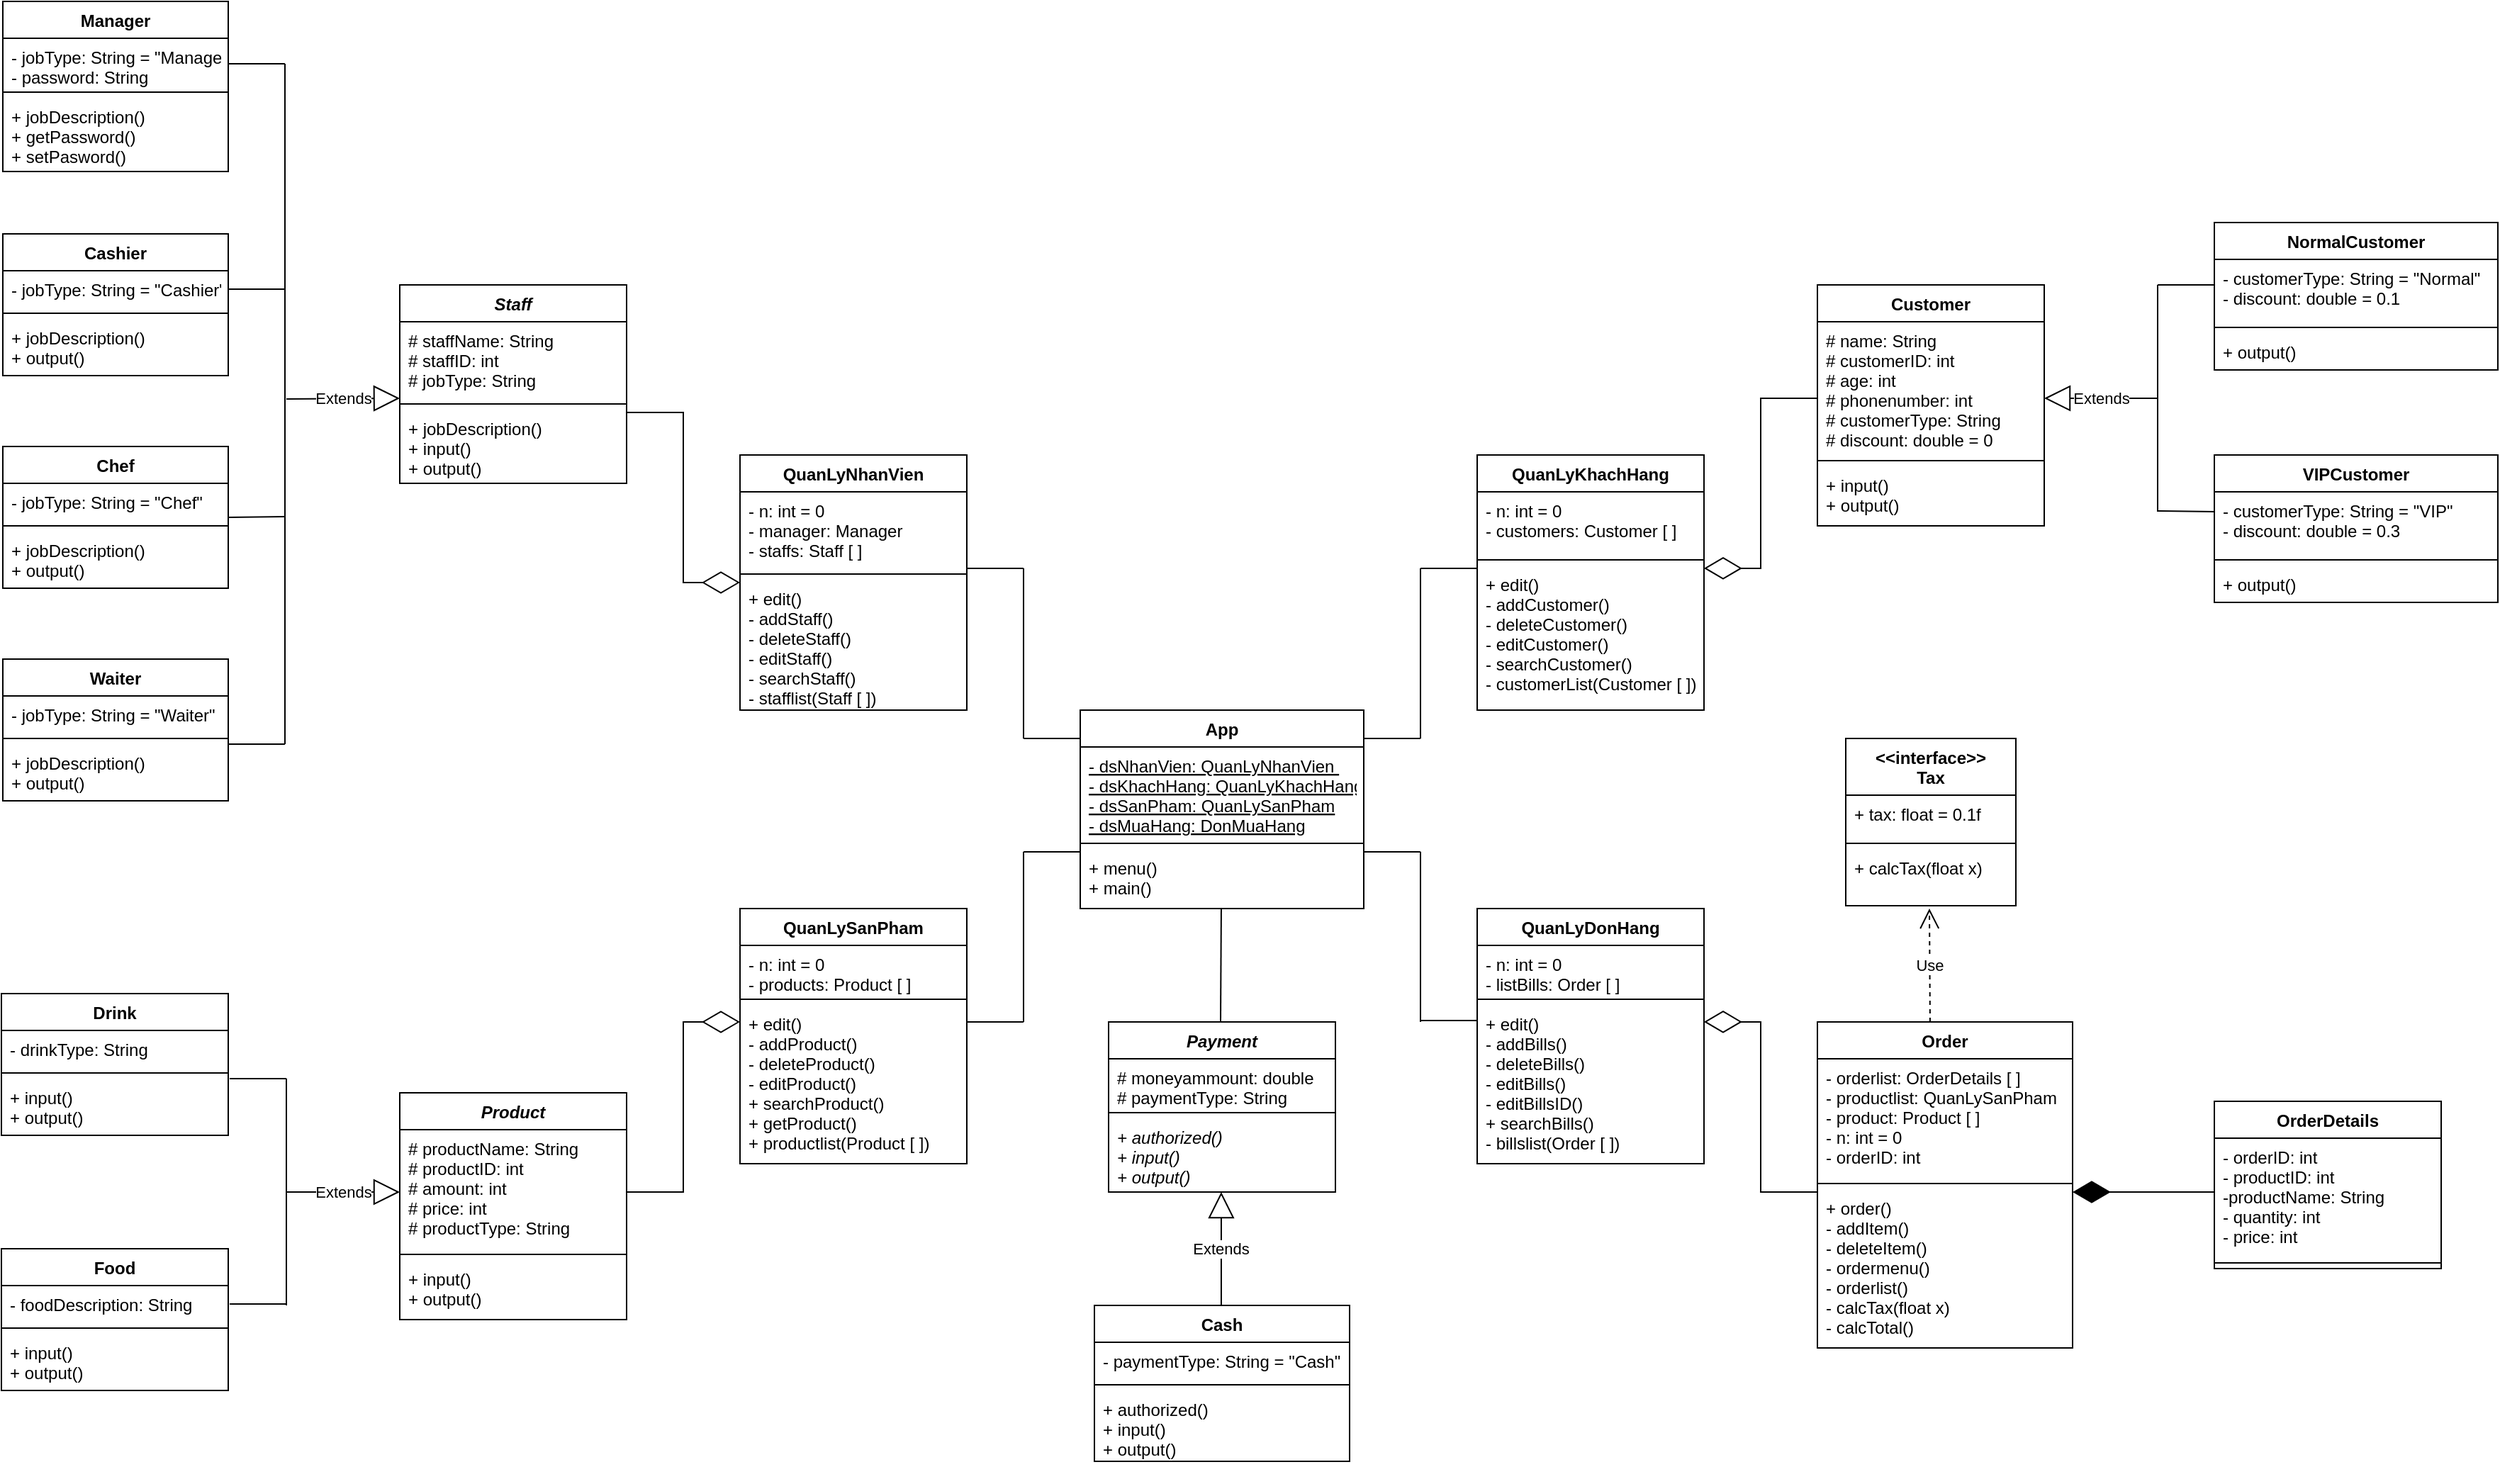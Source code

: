 <mxfile version="16.1.0" type="github"><diagram id="1jXYvBa4MrlIH3mNS2oS" name="Page-1"><mxGraphModel dx="2231" dy="774" grid="1" gridSize="10" guides="1" tooltips="1" connect="1" arrows="1" fold="1" page="1" pageScale="1" pageWidth="850" pageHeight="1100" math="0" shadow="0"><root><mxCell id="0"/><mxCell id="1" parent="0"/><mxCell id="_j1NS-PLfnz_0JDRQRNg-5" value="App" style="swimlane;fontStyle=1;align=center;verticalAlign=top;childLayout=stackLayout;horizontal=1;startSize=26;horizontalStack=0;resizeParent=1;resizeParentMax=0;resizeLast=0;collapsible=1;marginBottom=0;" parent="1" vertex="1"><mxGeometry x="320" y="500" width="200" height="140" as="geometry"/></mxCell><mxCell id="_j1NS-PLfnz_0JDRQRNg-6" value="- dsNhanVien: QuanLyNhanVien &#10;- dsKhachHang: QuanLyKhachHang&#10;- dsSanPham: QuanLySanPham&#10;- dsMuaHang: DonMuaHang" style="text;strokeColor=none;fillColor=none;align=left;verticalAlign=top;spacingLeft=4;spacingRight=4;overflow=hidden;rotatable=0;points=[[0,0.5],[1,0.5]];portConstraint=eastwest;fontStyle=4" parent="_j1NS-PLfnz_0JDRQRNg-5" vertex="1"><mxGeometry y="26" width="200" height="64" as="geometry"/></mxCell><mxCell id="_j1NS-PLfnz_0JDRQRNg-7" value="" style="line;strokeWidth=1;fillColor=none;align=left;verticalAlign=middle;spacingTop=-1;spacingLeft=3;spacingRight=3;rotatable=0;labelPosition=right;points=[];portConstraint=eastwest;" parent="_j1NS-PLfnz_0JDRQRNg-5" vertex="1"><mxGeometry y="90" width="200" height="8" as="geometry"/></mxCell><mxCell id="_j1NS-PLfnz_0JDRQRNg-8" value="+ menu()&#10;+ main()" style="text;strokeColor=none;fillColor=none;align=left;verticalAlign=top;spacingLeft=4;spacingRight=4;overflow=hidden;rotatable=0;points=[[0,0.5],[1,0.5]];portConstraint=eastwest;" parent="_j1NS-PLfnz_0JDRQRNg-5" vertex="1"><mxGeometry y="98" width="200" height="42" as="geometry"/></mxCell><mxCell id="_j1NS-PLfnz_0JDRQRNg-10" value="QuanLyNhanVien" style="swimlane;fontStyle=1;align=center;verticalAlign=top;childLayout=stackLayout;horizontal=1;startSize=26;horizontalStack=0;resizeParent=1;resizeParentMax=0;resizeLast=0;collapsible=1;marginBottom=0;" parent="1" vertex="1"><mxGeometry x="80" y="320" width="160" height="180" as="geometry"/></mxCell><mxCell id="_j1NS-PLfnz_0JDRQRNg-11" value="- n: int = 0&#10;- manager: Manager&#10;- staffs: Staff [ ]" style="text;strokeColor=none;fillColor=none;align=left;verticalAlign=top;spacingLeft=4;spacingRight=4;overflow=hidden;rotatable=0;points=[[0,0.5],[1,0.5]];portConstraint=eastwest;fontStyle=0;" parent="_j1NS-PLfnz_0JDRQRNg-10" vertex="1"><mxGeometry y="26" width="160" height="54" as="geometry"/></mxCell><mxCell id="_j1NS-PLfnz_0JDRQRNg-12" value="" style="line;strokeWidth=1;fillColor=none;align=left;verticalAlign=middle;spacingTop=-1;spacingLeft=3;spacingRight=3;rotatable=0;labelPosition=right;points=[];portConstraint=eastwest;" parent="_j1NS-PLfnz_0JDRQRNg-10" vertex="1"><mxGeometry y="80" width="160" height="8" as="geometry"/></mxCell><mxCell id="_j1NS-PLfnz_0JDRQRNg-13" value="+ edit()&#10;- addStaff()&#10;- deleteStaff()&#10;- editStaff()&#10;- searchStaff()&#10;- stafflist(Staff [ ])" style="text;strokeColor=none;fillColor=none;align=left;verticalAlign=top;spacingLeft=4;spacingRight=4;overflow=hidden;rotatable=0;points=[[0,0.5],[1,0.5]];portConstraint=eastwest;" parent="_j1NS-PLfnz_0JDRQRNg-10" vertex="1"><mxGeometry y="88" width="160" height="92" as="geometry"/></mxCell><mxCell id="vwcGcVnK6mxjuG6xDy-K-1" value="QuanLyKhachHang" style="swimlane;fontStyle=1;align=center;verticalAlign=top;childLayout=stackLayout;horizontal=1;startSize=26;horizontalStack=0;resizeParent=1;resizeParentMax=0;resizeLast=0;collapsible=1;marginBottom=0;" parent="1" vertex="1"><mxGeometry x="600" y="320" width="160" height="180" as="geometry"/></mxCell><mxCell id="vwcGcVnK6mxjuG6xDy-K-2" value="- n: int = 0&#10;- customers: Customer [ ]" style="text;strokeColor=none;fillColor=none;align=left;verticalAlign=top;spacingLeft=4;spacingRight=4;overflow=hidden;rotatable=0;points=[[0,0.5],[1,0.5]];portConstraint=eastwest;" parent="vwcGcVnK6mxjuG6xDy-K-1" vertex="1"><mxGeometry y="26" width="160" height="44" as="geometry"/></mxCell><mxCell id="vwcGcVnK6mxjuG6xDy-K-3" value="" style="line;strokeWidth=1;fillColor=none;align=left;verticalAlign=middle;spacingTop=-1;spacingLeft=3;spacingRight=3;rotatable=0;labelPosition=right;points=[];portConstraint=eastwest;" parent="vwcGcVnK6mxjuG6xDy-K-1" vertex="1"><mxGeometry y="70" width="160" height="8" as="geometry"/></mxCell><mxCell id="vwcGcVnK6mxjuG6xDy-K-4" value="+ edit()&#10;- addCustomer()&#10;- deleteCustomer()&#10;- editCustomer()&#10;- searchCustomer()&#10;- customerList(Customer [ ])" style="text;strokeColor=none;fillColor=none;align=left;verticalAlign=top;spacingLeft=4;spacingRight=4;overflow=hidden;rotatable=0;points=[[0,0.5],[1,0.5]];portConstraint=eastwest;" parent="vwcGcVnK6mxjuG6xDy-K-1" vertex="1"><mxGeometry y="78" width="160" height="102" as="geometry"/></mxCell><mxCell id="vwcGcVnK6mxjuG6xDy-K-5" value="QuanLySanPham" style="swimlane;fontStyle=1;align=center;verticalAlign=top;childLayout=stackLayout;horizontal=1;startSize=26;horizontalStack=0;resizeParent=1;resizeParentMax=0;resizeLast=0;collapsible=1;marginBottom=0;" parent="1" vertex="1"><mxGeometry x="80" y="640" width="160" height="180" as="geometry"/></mxCell><mxCell id="vwcGcVnK6mxjuG6xDy-K-6" value="- n: int = 0&#10;- products: Product [ ]" style="text;strokeColor=none;fillColor=none;align=left;verticalAlign=top;spacingLeft=4;spacingRight=4;overflow=hidden;rotatable=0;points=[[0,0.5],[1,0.5]];portConstraint=eastwest;" parent="vwcGcVnK6mxjuG6xDy-K-5" vertex="1"><mxGeometry y="26" width="160" height="34" as="geometry"/></mxCell><mxCell id="vwcGcVnK6mxjuG6xDy-K-7" value="" style="line;strokeWidth=1;fillColor=none;align=left;verticalAlign=middle;spacingTop=-1;spacingLeft=3;spacingRight=3;rotatable=0;labelPosition=right;points=[];portConstraint=eastwest;" parent="vwcGcVnK6mxjuG6xDy-K-5" vertex="1"><mxGeometry y="60" width="160" height="8" as="geometry"/></mxCell><mxCell id="vwcGcVnK6mxjuG6xDy-K-8" value="+ edit()&#10;- addProduct()&#10;- deleteProduct()&#10;- editProduct()&#10;+ searchProduct()&#10;+ getProduct()&#10;+ productlist(Product [ ])" style="text;strokeColor=none;fillColor=none;align=left;verticalAlign=top;spacingLeft=4;spacingRight=4;overflow=hidden;rotatable=0;points=[[0,0.5],[1,0.5]];portConstraint=eastwest;" parent="vwcGcVnK6mxjuG6xDy-K-5" vertex="1"><mxGeometry y="68" width="160" height="112" as="geometry"/></mxCell><mxCell id="vwcGcVnK6mxjuG6xDy-K-9" value="QuanLyDonHang" style="swimlane;fontStyle=1;align=center;verticalAlign=top;childLayout=stackLayout;horizontal=1;startSize=26;horizontalStack=0;resizeParent=1;resizeParentMax=0;resizeLast=0;collapsible=1;marginBottom=0;" parent="1" vertex="1"><mxGeometry x="600" y="640" width="160" height="180" as="geometry"/></mxCell><mxCell id="vwcGcVnK6mxjuG6xDy-K-10" value="- n: int = 0&#10;- listBills: Order [ ]" style="text;strokeColor=none;fillColor=none;align=left;verticalAlign=top;spacingLeft=4;spacingRight=4;overflow=hidden;rotatable=0;points=[[0,0.5],[1,0.5]];portConstraint=eastwest;" parent="vwcGcVnK6mxjuG6xDy-K-9" vertex="1"><mxGeometry y="26" width="160" height="34" as="geometry"/></mxCell><mxCell id="vwcGcVnK6mxjuG6xDy-K-11" value="" style="line;strokeWidth=1;fillColor=none;align=left;verticalAlign=middle;spacingTop=-1;spacingLeft=3;spacingRight=3;rotatable=0;labelPosition=right;points=[];portConstraint=eastwest;" parent="vwcGcVnK6mxjuG6xDy-K-9" vertex="1"><mxGeometry y="60" width="160" height="8" as="geometry"/></mxCell><mxCell id="vwcGcVnK6mxjuG6xDy-K-12" value="+ edit()&#10;- addBills()&#10;- deleteBills()&#10;- editBills()&#10;- editBillsID()&#10;+ searchBills()&#10;- billslist(Order [ ])" style="text;strokeColor=none;fillColor=none;align=left;verticalAlign=top;spacingLeft=4;spacingRight=4;overflow=hidden;rotatable=0;points=[[0,0.5],[1,0.5]];portConstraint=eastwest;" parent="vwcGcVnK6mxjuG6xDy-K-9" vertex="1"><mxGeometry y="68" width="160" height="112" as="geometry"/></mxCell><mxCell id="vwcGcVnK6mxjuG6xDy-K-16" value="" style="endArrow=none;html=1;rounded=0;" parent="1" edge="1"><mxGeometry width="50" height="50" relative="1" as="geometry"><mxPoint x="280" y="520" as="sourcePoint"/><mxPoint x="320" y="520" as="targetPoint"/></mxGeometry></mxCell><mxCell id="vwcGcVnK6mxjuG6xDy-K-17" value="" style="endArrow=none;html=1;rounded=0;" parent="1" edge="1"><mxGeometry width="50" height="50" relative="1" as="geometry"><mxPoint x="240" y="400" as="sourcePoint"/><mxPoint x="280" y="400" as="targetPoint"/></mxGeometry></mxCell><mxCell id="vwcGcVnK6mxjuG6xDy-K-18" value="" style="endArrow=none;html=1;rounded=0;" parent="1" edge="1"><mxGeometry width="50" height="50" relative="1" as="geometry"><mxPoint x="280" y="400" as="sourcePoint"/><mxPoint x="280" y="520" as="targetPoint"/></mxGeometry></mxCell><mxCell id="vwcGcVnK6mxjuG6xDy-K-19" value="" style="endArrow=none;html=1;rounded=0;" parent="1" edge="1"><mxGeometry width="50" height="50" relative="1" as="geometry"><mxPoint x="280" y="600" as="sourcePoint"/><mxPoint x="320" y="600" as="targetPoint"/></mxGeometry></mxCell><mxCell id="vwcGcVnK6mxjuG6xDy-K-20" value="" style="endArrow=none;html=1;rounded=0;" parent="1" edge="1"><mxGeometry width="50" height="50" relative="1" as="geometry"><mxPoint x="240" y="720" as="sourcePoint"/><mxPoint x="280" y="720" as="targetPoint"/></mxGeometry></mxCell><mxCell id="vwcGcVnK6mxjuG6xDy-K-21" value="" style="endArrow=none;html=1;rounded=0;" parent="1" edge="1"><mxGeometry width="50" height="50" relative="1" as="geometry"><mxPoint x="280" y="600" as="sourcePoint"/><mxPoint x="280" y="720" as="targetPoint"/></mxGeometry></mxCell><mxCell id="vwcGcVnK6mxjuG6xDy-K-23" value="" style="endArrow=none;html=1;rounded=0;" parent="1" edge="1"><mxGeometry width="50" height="50" relative="1" as="geometry"><mxPoint x="520" y="520" as="sourcePoint"/><mxPoint x="560" y="520" as="targetPoint"/></mxGeometry></mxCell><mxCell id="vwcGcVnK6mxjuG6xDy-K-25" value="" style="endArrow=none;html=1;rounded=0;" parent="1" edge="1"><mxGeometry width="50" height="50" relative="1" as="geometry"><mxPoint x="560" y="400" as="sourcePoint"/><mxPoint x="600" y="400" as="targetPoint"/></mxGeometry></mxCell><mxCell id="vwcGcVnK6mxjuG6xDy-K-26" value="" style="endArrow=none;html=1;rounded=0;" parent="1" edge="1"><mxGeometry width="50" height="50" relative="1" as="geometry"><mxPoint x="560" y="719" as="sourcePoint"/><mxPoint x="600" y="719" as="targetPoint"/></mxGeometry></mxCell><mxCell id="vwcGcVnK6mxjuG6xDy-K-27" value="" style="endArrow=none;html=1;rounded=0;" parent="1" edge="1"><mxGeometry width="50" height="50" relative="1" as="geometry"><mxPoint x="520" y="600" as="sourcePoint"/><mxPoint x="560" y="600" as="targetPoint"/></mxGeometry></mxCell><mxCell id="vwcGcVnK6mxjuG6xDy-K-28" value="" style="endArrow=none;html=1;rounded=0;" parent="1" edge="1"><mxGeometry width="50" height="50" relative="1" as="geometry"><mxPoint x="560" y="400" as="sourcePoint"/><mxPoint x="560" y="520" as="targetPoint"/></mxGeometry></mxCell><mxCell id="vwcGcVnK6mxjuG6xDy-K-29" value="" style="endArrow=none;html=1;rounded=0;" parent="1" edge="1"><mxGeometry width="50" height="50" relative="1" as="geometry"><mxPoint x="560" y="600" as="sourcePoint"/><mxPoint x="560" y="720" as="targetPoint"/></mxGeometry></mxCell><mxCell id="vwcGcVnK6mxjuG6xDy-K-38" value="Customer" style="swimlane;fontStyle=1;align=center;verticalAlign=top;childLayout=stackLayout;horizontal=1;startSize=26;horizontalStack=0;resizeParent=1;resizeParentMax=0;resizeLast=0;collapsible=1;marginBottom=0;" parent="1" vertex="1"><mxGeometry x="840" y="200" width="160" height="170" as="geometry"/></mxCell><mxCell id="vwcGcVnK6mxjuG6xDy-K-39" value="# name: String&#10;# customerID: int&#10;# age: int&#10;# phonenumber: int&#10;# customerType: String&#10;# discount: double = 0" style="text;strokeColor=none;fillColor=none;align=left;verticalAlign=top;spacingLeft=4;spacingRight=4;overflow=hidden;rotatable=0;points=[[0,0.5],[1,0.5]];portConstraint=eastwest;" parent="vwcGcVnK6mxjuG6xDy-K-38" vertex="1"><mxGeometry y="26" width="160" height="94" as="geometry"/></mxCell><mxCell id="vwcGcVnK6mxjuG6xDy-K-40" value="" style="line;strokeWidth=1;fillColor=none;align=left;verticalAlign=middle;spacingTop=-1;spacingLeft=3;spacingRight=3;rotatable=0;labelPosition=right;points=[];portConstraint=eastwest;" parent="vwcGcVnK6mxjuG6xDy-K-38" vertex="1"><mxGeometry y="120" width="160" height="8" as="geometry"/></mxCell><mxCell id="vwcGcVnK6mxjuG6xDy-K-41" value="+ input()&#10;+ output()" style="text;strokeColor=none;fillColor=none;align=left;verticalAlign=top;spacingLeft=4;spacingRight=4;overflow=hidden;rotatable=0;points=[[0,0.5],[1,0.5]];portConstraint=eastwest;" parent="vwcGcVnK6mxjuG6xDy-K-38" vertex="1"><mxGeometry y="128" width="160" height="42" as="geometry"/></mxCell><mxCell id="vwcGcVnK6mxjuG6xDy-K-47" value="Extends" style="endArrow=block;endSize=16;endFill=0;html=1;rounded=0;shadow=0;" parent="1" edge="1"><mxGeometry width="160" relative="1" as="geometry"><mxPoint x="1080" y="280" as="sourcePoint"/><mxPoint x="1000" y="280" as="targetPoint"/></mxGeometry></mxCell><mxCell id="vwcGcVnK6mxjuG6xDy-K-48" value="" style="endArrow=none;html=1;rounded=0;shadow=0;" parent="1" edge="1"><mxGeometry width="50" height="50" relative="1" as="geometry"><mxPoint x="1080" y="360" as="sourcePoint"/><mxPoint x="1080" y="200" as="targetPoint"/></mxGeometry></mxCell><mxCell id="vwcGcVnK6mxjuG6xDy-K-49" value="" style="endArrow=none;html=1;rounded=0;shadow=0;" parent="1" edge="1"><mxGeometry width="50" height="50" relative="1" as="geometry"><mxPoint x="1080" y="200" as="sourcePoint"/><mxPoint x="1120" y="200" as="targetPoint"/></mxGeometry></mxCell><mxCell id="vwcGcVnK6mxjuG6xDy-K-50" value="" style="endArrow=none;html=1;rounded=0;shadow=0;" parent="1" edge="1"><mxGeometry width="50" height="50" relative="1" as="geometry"><mxPoint x="1080" y="359.5" as="sourcePoint"/><mxPoint x="1120" y="360" as="targetPoint"/></mxGeometry></mxCell><mxCell id="vwcGcVnK6mxjuG6xDy-K-51" value="NormalCustomer" style="swimlane;fontStyle=1;align=center;verticalAlign=top;childLayout=stackLayout;horizontal=1;startSize=26;horizontalStack=0;resizeParent=1;resizeParentMax=0;resizeLast=0;collapsible=1;marginBottom=0;" parent="1" vertex="1"><mxGeometry x="1120" y="156" width="200" height="104" as="geometry"/></mxCell><mxCell id="vwcGcVnK6mxjuG6xDy-K-52" value="- customerType: String = &quot;Normal&quot;&#10;- discount: double = 0.1" style="text;strokeColor=none;fillColor=none;align=left;verticalAlign=top;spacingLeft=4;spacingRight=4;overflow=hidden;rotatable=0;points=[[0,0.5],[1,0.5]];portConstraint=eastwest;" parent="vwcGcVnK6mxjuG6xDy-K-51" vertex="1"><mxGeometry y="26" width="200" height="44" as="geometry"/></mxCell><mxCell id="vwcGcVnK6mxjuG6xDy-K-53" value="" style="line;strokeWidth=1;fillColor=none;align=left;verticalAlign=middle;spacingTop=-1;spacingLeft=3;spacingRight=3;rotatable=0;labelPosition=right;points=[];portConstraint=eastwest;" parent="vwcGcVnK6mxjuG6xDy-K-51" vertex="1"><mxGeometry y="70" width="200" height="8" as="geometry"/></mxCell><mxCell id="vwcGcVnK6mxjuG6xDy-K-54" value="+ output()" style="text;strokeColor=none;fillColor=none;align=left;verticalAlign=top;spacingLeft=4;spacingRight=4;overflow=hidden;rotatable=0;points=[[0,0.5],[1,0.5]];portConstraint=eastwest;" parent="vwcGcVnK6mxjuG6xDy-K-51" vertex="1"><mxGeometry y="78" width="200" height="26" as="geometry"/></mxCell><mxCell id="vwcGcVnK6mxjuG6xDy-K-59" value="VIPCustomer" style="swimlane;fontStyle=1;align=center;verticalAlign=top;childLayout=stackLayout;horizontal=1;startSize=26;horizontalStack=0;resizeParent=1;resizeParentMax=0;resizeLast=0;collapsible=1;marginBottom=0;" parent="1" vertex="1"><mxGeometry x="1120" y="320" width="200" height="104" as="geometry"/></mxCell><mxCell id="vwcGcVnK6mxjuG6xDy-K-60" value="- customerType: String = &quot;VIP&quot;&#10;- discount: double = 0.3" style="text;strokeColor=none;fillColor=none;align=left;verticalAlign=top;spacingLeft=4;spacingRight=4;overflow=hidden;rotatable=0;points=[[0,0.5],[1,0.5]];portConstraint=eastwest;" parent="vwcGcVnK6mxjuG6xDy-K-59" vertex="1"><mxGeometry y="26" width="200" height="44" as="geometry"/></mxCell><mxCell id="vwcGcVnK6mxjuG6xDy-K-61" value="" style="line;strokeWidth=1;fillColor=none;align=left;verticalAlign=middle;spacingTop=-1;spacingLeft=3;spacingRight=3;rotatable=0;labelPosition=right;points=[];portConstraint=eastwest;" parent="vwcGcVnK6mxjuG6xDy-K-59" vertex="1"><mxGeometry y="70" width="200" height="8" as="geometry"/></mxCell><mxCell id="vwcGcVnK6mxjuG6xDy-K-62" value="+ output()" style="text;strokeColor=none;fillColor=none;align=left;verticalAlign=top;spacingLeft=4;spacingRight=4;overflow=hidden;rotatable=0;points=[[0,0.5],[1,0.5]];portConstraint=eastwest;" parent="vwcGcVnK6mxjuG6xDy-K-59" vertex="1"><mxGeometry y="78" width="200" height="26" as="geometry"/></mxCell><mxCell id="vwcGcVnK6mxjuG6xDy-K-67" value="Order" style="swimlane;fontStyle=1;align=center;verticalAlign=top;childLayout=stackLayout;horizontal=1;startSize=26;horizontalStack=0;resizeParent=1;resizeParentMax=0;resizeLast=0;collapsible=1;marginBottom=0;" parent="1" vertex="1"><mxGeometry x="840" y="720" width="180" height="230" as="geometry"/></mxCell><mxCell id="vwcGcVnK6mxjuG6xDy-K-68" value="- orderlist: OrderDetails [ ]&#10;- productlist: QuanLySanPham&#10;- product: Product [ ]&#10;- n: int = 0&#10;- orderID: int" style="text;strokeColor=none;fillColor=none;align=left;verticalAlign=top;spacingLeft=4;spacingRight=4;overflow=hidden;rotatable=0;points=[[0,0.5],[1,0.5]];portConstraint=eastwest;" parent="vwcGcVnK6mxjuG6xDy-K-67" vertex="1"><mxGeometry y="26" width="180" height="84" as="geometry"/></mxCell><mxCell id="vwcGcVnK6mxjuG6xDy-K-69" value="" style="line;strokeWidth=1;fillColor=none;align=left;verticalAlign=middle;spacingTop=-1;spacingLeft=3;spacingRight=3;rotatable=0;labelPosition=right;points=[];portConstraint=eastwest;" parent="vwcGcVnK6mxjuG6xDy-K-67" vertex="1"><mxGeometry y="110" width="180" height="8" as="geometry"/></mxCell><mxCell id="vwcGcVnK6mxjuG6xDy-K-70" value="+ order()&#10;- addItem()&#10;- deleteItem()&#10;- ordermenu()&#10;- orderlist()&#10;- calcTax(float x)&#10;- calcTotal()" style="text;strokeColor=none;fillColor=none;align=left;verticalAlign=top;spacingLeft=4;spacingRight=4;overflow=hidden;rotatable=0;points=[[0,0.5],[1,0.5]];portConstraint=eastwest;" parent="vwcGcVnK6mxjuG6xDy-K-67" vertex="1"><mxGeometry y="118" width="180" height="112" as="geometry"/></mxCell><mxCell id="vwcGcVnK6mxjuG6xDy-K-71" value="Use" style="endArrow=open;endSize=12;dashed=1;html=1;rounded=0;shadow=0;" parent="1" edge="1"><mxGeometry width="160" relative="1" as="geometry"><mxPoint x="919.47" y="720" as="sourcePoint"/><mxPoint x="919" y="640" as="targetPoint"/></mxGeometry></mxCell><mxCell id="vwcGcVnK6mxjuG6xDy-K-72" value="&lt;&lt;interface&gt;&gt;&#10;Tax" style="swimlane;fontStyle=1;align=center;verticalAlign=top;childLayout=stackLayout;horizontal=1;startSize=40;horizontalStack=0;resizeParent=1;resizeParentMax=0;resizeLast=0;collapsible=1;marginBottom=0;" parent="1" vertex="1"><mxGeometry x="860" y="520" width="120" height="118" as="geometry"><mxRectangle x="1030" y="560" width="110" height="40" as="alternateBounds"/></mxGeometry></mxCell><mxCell id="vwcGcVnK6mxjuG6xDy-K-73" value="+ tax: float = 0.1f" style="text;strokeColor=none;fillColor=none;align=left;verticalAlign=top;spacingLeft=4;spacingRight=4;overflow=hidden;rotatable=0;points=[[0,0.5],[1,0.5]];portConstraint=eastwest;" parent="vwcGcVnK6mxjuG6xDy-K-72" vertex="1"><mxGeometry y="40" width="120" height="30" as="geometry"/></mxCell><mxCell id="vwcGcVnK6mxjuG6xDy-K-74" value="" style="line;strokeWidth=1;fillColor=none;align=left;verticalAlign=middle;spacingTop=-1;spacingLeft=3;spacingRight=3;rotatable=0;labelPosition=right;points=[];portConstraint=eastwest;" parent="vwcGcVnK6mxjuG6xDy-K-72" vertex="1"><mxGeometry y="70" width="120" height="8" as="geometry"/></mxCell><mxCell id="vwcGcVnK6mxjuG6xDy-K-75" value="+ calcTax(float x)" style="text;strokeColor=none;fillColor=none;align=left;verticalAlign=top;spacingLeft=4;spacingRight=4;overflow=hidden;rotatable=0;points=[[0,0.5],[1,0.5]];portConstraint=eastwest;" parent="vwcGcVnK6mxjuG6xDy-K-72" vertex="1"><mxGeometry y="78" width="120" height="40" as="geometry"/></mxCell><mxCell id="vwcGcVnK6mxjuG6xDy-K-76" value="" style="endArrow=diamondThin;endFill=1;endSize=24;html=1;rounded=0;shadow=0;" parent="1" edge="1"><mxGeometry width="160" relative="1" as="geometry"><mxPoint x="1120" y="840" as="sourcePoint"/><mxPoint x="1020" y="840" as="targetPoint"/></mxGeometry></mxCell><mxCell id="vwcGcVnK6mxjuG6xDy-K-77" value="OrderDetails" style="swimlane;fontStyle=1;align=center;verticalAlign=top;childLayout=stackLayout;horizontal=1;startSize=26;horizontalStack=0;resizeParent=1;resizeParentMax=0;resizeLast=0;collapsible=1;marginBottom=0;" parent="1" vertex="1"><mxGeometry x="1120" y="776" width="160" height="118" as="geometry"><mxRectangle x="1320" y="787" width="100" height="26" as="alternateBounds"/></mxGeometry></mxCell><mxCell id="vwcGcVnK6mxjuG6xDy-K-78" value="- orderID: int&#10;- productID: int&#10;-productName: String&#10;- quantity: int&#10;- price: int" style="text;strokeColor=none;fillColor=none;align=left;verticalAlign=top;spacingLeft=4;spacingRight=4;overflow=hidden;rotatable=0;points=[[0,0.5],[1,0.5]];portConstraint=eastwest;" parent="vwcGcVnK6mxjuG6xDy-K-77" vertex="1"><mxGeometry y="26" width="160" height="84" as="geometry"/></mxCell><mxCell id="vwcGcVnK6mxjuG6xDy-K-79" value="" style="line;strokeWidth=1;fillColor=none;align=left;verticalAlign=middle;spacingTop=-1;spacingLeft=3;spacingRight=3;rotatable=0;labelPosition=right;points=[];portConstraint=eastwest;" parent="vwcGcVnK6mxjuG6xDy-K-77" vertex="1"><mxGeometry y="110" width="160" height="8" as="geometry"/></mxCell><mxCell id="vwcGcVnK6mxjuG6xDy-K-81" value="" style="endArrow=none;html=1;rounded=0;shadow=0;" parent="1" edge="1"><mxGeometry width="50" height="50" relative="1" as="geometry"><mxPoint x="419" y="720" as="sourcePoint"/><mxPoint x="419.47" y="640" as="targetPoint"/></mxGeometry></mxCell><mxCell id="vwcGcVnK6mxjuG6xDy-K-82" value="Payment" style="swimlane;fontStyle=3;align=center;verticalAlign=top;childLayout=stackLayout;horizontal=1;startSize=26;horizontalStack=0;resizeParent=1;resizeParentMax=0;resizeLast=0;collapsible=1;marginBottom=0;" parent="1" vertex="1"><mxGeometry x="340" y="720" width="160" height="120" as="geometry"/></mxCell><mxCell id="vwcGcVnK6mxjuG6xDy-K-83" value="# moneyammount: double&#10;# paymentType: String" style="text;strokeColor=none;fillColor=none;align=left;verticalAlign=top;spacingLeft=4;spacingRight=4;overflow=hidden;rotatable=0;points=[[0,0.5],[1,0.5]];portConstraint=eastwest;" parent="vwcGcVnK6mxjuG6xDy-K-82" vertex="1"><mxGeometry y="26" width="160" height="34" as="geometry"/></mxCell><mxCell id="vwcGcVnK6mxjuG6xDy-K-84" value="" style="line;strokeWidth=1;fillColor=none;align=left;verticalAlign=middle;spacingTop=-1;spacingLeft=3;spacingRight=3;rotatable=0;labelPosition=right;points=[];portConstraint=eastwest;" parent="vwcGcVnK6mxjuG6xDy-K-82" vertex="1"><mxGeometry y="60" width="160" height="8" as="geometry"/></mxCell><mxCell id="vwcGcVnK6mxjuG6xDy-K-85" value="+ authorized()&#10;+ input()&#10;+ output()" style="text;strokeColor=none;fillColor=none;align=left;verticalAlign=top;spacingLeft=4;spacingRight=4;overflow=hidden;rotatable=0;points=[[0,0.5],[1,0.5]];portConstraint=eastwest;fontStyle=2" parent="vwcGcVnK6mxjuG6xDy-K-82" vertex="1"><mxGeometry y="68" width="160" height="52" as="geometry"/></mxCell><mxCell id="vwcGcVnK6mxjuG6xDy-K-86" value="Extends" style="endArrow=block;endSize=16;endFill=0;html=1;rounded=0;shadow=0;" parent="1" edge="1"><mxGeometry width="160" relative="1" as="geometry"><mxPoint x="419.47" y="920" as="sourcePoint"/><mxPoint x="419.47" y="840" as="targetPoint"/></mxGeometry></mxCell><mxCell id="vwcGcVnK6mxjuG6xDy-K-87" value="Cash" style="swimlane;fontStyle=1;align=center;verticalAlign=top;childLayout=stackLayout;horizontal=1;startSize=26;horizontalStack=0;resizeParent=1;resizeParentMax=0;resizeLast=0;collapsible=1;marginBottom=0;" parent="1" vertex="1"><mxGeometry x="330" y="920" width="180" height="110" as="geometry"/></mxCell><mxCell id="vwcGcVnK6mxjuG6xDy-K-88" value="- paymentType: String = &quot;Cash&quot;" style="text;strokeColor=none;fillColor=none;align=left;verticalAlign=top;spacingLeft=4;spacingRight=4;overflow=hidden;rotatable=0;points=[[0,0.5],[1,0.5]];portConstraint=eastwest;" parent="vwcGcVnK6mxjuG6xDy-K-87" vertex="1"><mxGeometry y="26" width="180" height="26" as="geometry"/></mxCell><mxCell id="vwcGcVnK6mxjuG6xDy-K-89" value="" style="line;strokeWidth=1;fillColor=none;align=left;verticalAlign=middle;spacingTop=-1;spacingLeft=3;spacingRight=3;rotatable=0;labelPosition=right;points=[];portConstraint=eastwest;" parent="vwcGcVnK6mxjuG6xDy-K-87" vertex="1"><mxGeometry y="52" width="180" height="8" as="geometry"/></mxCell><mxCell id="vwcGcVnK6mxjuG6xDy-K-90" value="+ authorized()&#10;+ input()&#10;+ output()" style="text;strokeColor=none;fillColor=none;align=left;verticalAlign=top;spacingLeft=4;spacingRight=4;overflow=hidden;rotatable=0;points=[[0,0.5],[1,0.5]];portConstraint=eastwest;" parent="vwcGcVnK6mxjuG6xDy-K-87" vertex="1"><mxGeometry y="60" width="180" height="50" as="geometry"/></mxCell><mxCell id="vwcGcVnK6mxjuG6xDy-K-91" value="Staff" style="swimlane;fontStyle=3;align=center;verticalAlign=top;childLayout=stackLayout;horizontal=1;startSize=26;horizontalStack=0;resizeParent=1;resizeParentMax=0;resizeLast=0;collapsible=1;marginBottom=0;" parent="1" vertex="1"><mxGeometry x="-160" y="200" width="160" height="140" as="geometry"/></mxCell><mxCell id="vwcGcVnK6mxjuG6xDy-K-92" value="# staffName: String&#10;# staffID: int&#10;# jobType: String" style="text;strokeColor=none;fillColor=none;align=left;verticalAlign=top;spacingLeft=4;spacingRight=4;overflow=hidden;rotatable=0;points=[[0,0.5],[1,0.5]];portConstraint=eastwest;" parent="vwcGcVnK6mxjuG6xDy-K-91" vertex="1"><mxGeometry y="26" width="160" height="54" as="geometry"/></mxCell><mxCell id="vwcGcVnK6mxjuG6xDy-K-93" value="" style="line;strokeWidth=1;fillColor=none;align=left;verticalAlign=middle;spacingTop=-1;spacingLeft=3;spacingRight=3;rotatable=0;labelPosition=right;points=[];portConstraint=eastwest;" parent="vwcGcVnK6mxjuG6xDy-K-91" vertex="1"><mxGeometry y="80" width="160" height="8" as="geometry"/></mxCell><mxCell id="vwcGcVnK6mxjuG6xDy-K-94" value="+ jobDescription()&#10;+ input()&#10;+ output()" style="text;strokeColor=none;fillColor=none;align=left;verticalAlign=top;spacingLeft=4;spacingRight=4;overflow=hidden;rotatable=0;points=[[0,0.5],[1,0.5]];portConstraint=eastwest;fontStyle=0" parent="vwcGcVnK6mxjuG6xDy-K-91" vertex="1"><mxGeometry y="88" width="160" height="52" as="geometry"/></mxCell><mxCell id="vwcGcVnK6mxjuG6xDy-K-95" value="" style="endArrow=diamondThin;endFill=0;endSize=24;html=1;rounded=0;shadow=0;" parent="1" edge="1"><mxGeometry width="160" relative="1" as="geometry"><mxPoint y="290" as="sourcePoint"/><mxPoint x="80" y="410" as="targetPoint"/><Array as="points"><mxPoint x="40" y="290"/><mxPoint x="40" y="410"/></Array></mxGeometry></mxCell><mxCell id="vwcGcVnK6mxjuG6xDy-K-96" value="Extends" style="endArrow=block;endSize=16;endFill=0;html=1;rounded=0;shadow=0;" parent="1" edge="1"><mxGeometry width="160" relative="1" as="geometry"><mxPoint x="-240" y="280.5" as="sourcePoint"/><mxPoint x="-160" y="280" as="targetPoint"/></mxGeometry></mxCell><mxCell id="vwcGcVnK6mxjuG6xDy-K-97" value="" style="endArrow=none;html=1;rounded=0;shadow=0;" parent="1" edge="1"><mxGeometry width="50" height="50" relative="1" as="geometry"><mxPoint x="-241" y="524" as="sourcePoint"/><mxPoint x="-241" y="44" as="targetPoint"/></mxGeometry></mxCell><mxCell id="vwcGcVnK6mxjuG6xDy-K-98" value="" style="endArrow=none;html=1;rounded=0;shadow=0;" parent="1" edge="1"><mxGeometry width="50" height="50" relative="1" as="geometry"><mxPoint x="-281" y="44" as="sourcePoint"/><mxPoint x="-241" y="44" as="targetPoint"/></mxGeometry></mxCell><mxCell id="vwcGcVnK6mxjuG6xDy-K-99" value="" style="endArrow=none;html=1;rounded=0;shadow=0;" parent="1" edge="1"><mxGeometry width="50" height="50" relative="1" as="geometry"><mxPoint x="-281" y="203" as="sourcePoint"/><mxPoint x="-241" y="203" as="targetPoint"/></mxGeometry></mxCell><mxCell id="vwcGcVnK6mxjuG6xDy-K-100" value="" style="endArrow=none;html=1;rounded=0;shadow=0;" parent="1" edge="1"><mxGeometry width="50" height="50" relative="1" as="geometry"><mxPoint x="-281" y="364" as="sourcePoint"/><mxPoint x="-241" y="363.5" as="targetPoint"/></mxGeometry></mxCell><mxCell id="vwcGcVnK6mxjuG6xDy-K-101" value="" style="endArrow=none;html=1;rounded=0;shadow=0;" parent="1" edge="1"><mxGeometry width="50" height="50" relative="1" as="geometry"><mxPoint x="-281" y="524" as="sourcePoint"/><mxPoint x="-241" y="524" as="targetPoint"/></mxGeometry></mxCell><mxCell id="vwcGcVnK6mxjuG6xDy-K-102" value="Manager" style="swimlane;fontStyle=1;align=center;verticalAlign=top;childLayout=stackLayout;horizontal=1;startSize=26;horizontalStack=0;resizeParent=1;resizeParentMax=0;resizeLast=0;collapsible=1;marginBottom=0;" parent="1" vertex="1"><mxGeometry x="-440" width="159" height="120" as="geometry"/></mxCell><mxCell id="vwcGcVnK6mxjuG6xDy-K-103" value="- jobType: String = &quot;Manager&quot;&#10;- password: String" style="text;strokeColor=none;fillColor=none;align=left;verticalAlign=top;spacingLeft=4;spacingRight=4;overflow=hidden;rotatable=0;points=[[0,0.5],[1,0.5]];portConstraint=eastwest;" parent="vwcGcVnK6mxjuG6xDy-K-102" vertex="1"><mxGeometry y="26" width="159" height="34" as="geometry"/></mxCell><mxCell id="vwcGcVnK6mxjuG6xDy-K-104" value="" style="line;strokeWidth=1;fillColor=none;align=left;verticalAlign=middle;spacingTop=-1;spacingLeft=3;spacingRight=3;rotatable=0;labelPosition=right;points=[];portConstraint=eastwest;" parent="vwcGcVnK6mxjuG6xDy-K-102" vertex="1"><mxGeometry y="60" width="159" height="8" as="geometry"/></mxCell><mxCell id="vwcGcVnK6mxjuG6xDy-K-105" value="+ jobDescription()&#10;+ getPassword()&#10;+ setPasword()" style="text;strokeColor=none;fillColor=none;align=left;verticalAlign=top;spacingLeft=4;spacingRight=4;overflow=hidden;rotatable=0;points=[[0,0.5],[1,0.5]];portConstraint=eastwest;" parent="vwcGcVnK6mxjuG6xDy-K-102" vertex="1"><mxGeometry y="68" width="159" height="52" as="geometry"/></mxCell><mxCell id="vwcGcVnK6mxjuG6xDy-K-110" value="Cashier" style="swimlane;fontStyle=1;align=center;verticalAlign=top;childLayout=stackLayout;horizontal=1;startSize=26;horizontalStack=0;resizeParent=1;resizeParentMax=0;resizeLast=0;collapsible=1;marginBottom=0;" parent="1" vertex="1"><mxGeometry x="-440" y="164" width="159" height="100" as="geometry"/></mxCell><mxCell id="vwcGcVnK6mxjuG6xDy-K-111" value="- jobType: String = &quot;Cashier&quot;" style="text;strokeColor=none;fillColor=none;align=left;verticalAlign=top;spacingLeft=4;spacingRight=4;overflow=hidden;rotatable=0;points=[[0,0.5],[1,0.5]];portConstraint=eastwest;" parent="vwcGcVnK6mxjuG6xDy-K-110" vertex="1"><mxGeometry y="26" width="159" height="26" as="geometry"/></mxCell><mxCell id="vwcGcVnK6mxjuG6xDy-K-112" value="" style="line;strokeWidth=1;fillColor=none;align=left;verticalAlign=middle;spacingTop=-1;spacingLeft=3;spacingRight=3;rotatable=0;labelPosition=right;points=[];portConstraint=eastwest;" parent="vwcGcVnK6mxjuG6xDy-K-110" vertex="1"><mxGeometry y="52" width="159" height="8" as="geometry"/></mxCell><mxCell id="vwcGcVnK6mxjuG6xDy-K-113" value="+ jobDescription()&#10;+ output()" style="text;strokeColor=none;fillColor=none;align=left;verticalAlign=top;spacingLeft=4;spacingRight=4;overflow=hidden;rotatable=0;points=[[0,0.5],[1,0.5]];portConstraint=eastwest;" parent="vwcGcVnK6mxjuG6xDy-K-110" vertex="1"><mxGeometry y="60" width="159" height="40" as="geometry"/></mxCell><mxCell id="vwcGcVnK6mxjuG6xDy-K-122" value="Chef" style="swimlane;fontStyle=1;align=center;verticalAlign=top;childLayout=stackLayout;horizontal=1;startSize=26;horizontalStack=0;resizeParent=1;resizeParentMax=0;resizeLast=0;collapsible=1;marginBottom=0;" parent="1" vertex="1"><mxGeometry x="-440" y="314" width="159" height="100" as="geometry"/></mxCell><mxCell id="vwcGcVnK6mxjuG6xDy-K-123" value="- jobType: String = &quot;Chef&quot;" style="text;strokeColor=none;fillColor=none;align=left;verticalAlign=top;spacingLeft=4;spacingRight=4;overflow=hidden;rotatable=0;points=[[0,0.5],[1,0.5]];portConstraint=eastwest;" parent="vwcGcVnK6mxjuG6xDy-K-122" vertex="1"><mxGeometry y="26" width="159" height="26" as="geometry"/></mxCell><mxCell id="vwcGcVnK6mxjuG6xDy-K-124" value="" style="line;strokeWidth=1;fillColor=none;align=left;verticalAlign=middle;spacingTop=-1;spacingLeft=3;spacingRight=3;rotatable=0;labelPosition=right;points=[];portConstraint=eastwest;" parent="vwcGcVnK6mxjuG6xDy-K-122" vertex="1"><mxGeometry y="52" width="159" height="8" as="geometry"/></mxCell><mxCell id="vwcGcVnK6mxjuG6xDy-K-125" value="+ jobDescription()&#10;+ output()" style="text;strokeColor=none;fillColor=none;align=left;verticalAlign=top;spacingLeft=4;spacingRight=4;overflow=hidden;rotatable=0;points=[[0,0.5],[1,0.5]];portConstraint=eastwest;" parent="vwcGcVnK6mxjuG6xDy-K-122" vertex="1"><mxGeometry y="60" width="159" height="40" as="geometry"/></mxCell><mxCell id="vwcGcVnK6mxjuG6xDy-K-126" value="Waiter" style="swimlane;fontStyle=1;align=center;verticalAlign=top;childLayout=stackLayout;horizontal=1;startSize=26;horizontalStack=0;resizeParent=1;resizeParentMax=0;resizeLast=0;collapsible=1;marginBottom=0;" parent="1" vertex="1"><mxGeometry x="-440" y="464" width="159" height="100" as="geometry"/></mxCell><mxCell id="vwcGcVnK6mxjuG6xDy-K-127" value="- jobType: String = &quot;Waiter&quot;" style="text;strokeColor=none;fillColor=none;align=left;verticalAlign=top;spacingLeft=4;spacingRight=4;overflow=hidden;rotatable=0;points=[[0,0.5],[1,0.5]];portConstraint=eastwest;" parent="vwcGcVnK6mxjuG6xDy-K-126" vertex="1"><mxGeometry y="26" width="159" height="26" as="geometry"/></mxCell><mxCell id="vwcGcVnK6mxjuG6xDy-K-128" value="" style="line;strokeWidth=1;fillColor=none;align=left;verticalAlign=middle;spacingTop=-1;spacingLeft=3;spacingRight=3;rotatable=0;labelPosition=right;points=[];portConstraint=eastwest;" parent="vwcGcVnK6mxjuG6xDy-K-126" vertex="1"><mxGeometry y="52" width="159" height="8" as="geometry"/></mxCell><mxCell id="vwcGcVnK6mxjuG6xDy-K-129" value="+ jobDescription()&#10;+ output()" style="text;strokeColor=none;fillColor=none;align=left;verticalAlign=top;spacingLeft=4;spacingRight=4;overflow=hidden;rotatable=0;points=[[0,0.5],[1,0.5]];portConstraint=eastwest;" parent="vwcGcVnK6mxjuG6xDy-K-126" vertex="1"><mxGeometry y="60" width="159" height="40" as="geometry"/></mxCell><mxCell id="vwcGcVnK6mxjuG6xDy-K-130" value="" style="endArrow=diamondThin;endFill=0;endSize=24;html=1;rounded=0;shadow=0;" parent="1" edge="1"><mxGeometry width="160" relative="1" as="geometry"><mxPoint y="840" as="sourcePoint"/><mxPoint x="80" y="720" as="targetPoint"/><Array as="points"><mxPoint x="40" y="840"/><mxPoint x="40" y="720"/></Array></mxGeometry></mxCell><mxCell id="vwcGcVnK6mxjuG6xDy-K-131" value="Product" style="swimlane;fontStyle=3;align=center;verticalAlign=top;childLayout=stackLayout;horizontal=1;startSize=26;horizontalStack=0;resizeParent=1;resizeParentMax=0;resizeLast=0;collapsible=1;marginBottom=0;" parent="1" vertex="1"><mxGeometry x="-160" y="770" width="160" height="160" as="geometry"/></mxCell><mxCell id="vwcGcVnK6mxjuG6xDy-K-132" value="# productName: String&#10;# productID: int&#10;# amount: int&#10;# price: int&#10;# productType: String" style="text;strokeColor=none;fillColor=none;align=left;verticalAlign=top;spacingLeft=4;spacingRight=4;overflow=hidden;rotatable=0;points=[[0,0.5],[1,0.5]];portConstraint=eastwest;" parent="vwcGcVnK6mxjuG6xDy-K-131" vertex="1"><mxGeometry y="26" width="160" height="84" as="geometry"/></mxCell><mxCell id="vwcGcVnK6mxjuG6xDy-K-133" value="" style="line;strokeWidth=1;fillColor=none;align=left;verticalAlign=middle;spacingTop=-1;spacingLeft=3;spacingRight=3;rotatable=0;labelPosition=right;points=[];portConstraint=eastwest;" parent="vwcGcVnK6mxjuG6xDy-K-131" vertex="1"><mxGeometry y="110" width="160" height="8" as="geometry"/></mxCell><mxCell id="vwcGcVnK6mxjuG6xDy-K-134" value="+ input()&#10;+ output()" style="text;strokeColor=none;fillColor=none;align=left;verticalAlign=top;spacingLeft=4;spacingRight=4;overflow=hidden;rotatable=0;points=[[0,0.5],[1,0.5]];portConstraint=eastwest;" parent="vwcGcVnK6mxjuG6xDy-K-131" vertex="1"><mxGeometry y="118" width="160" height="42" as="geometry"/></mxCell><mxCell id="vwcGcVnK6mxjuG6xDy-K-135" value="" style="endArrow=diamondThin;endFill=0;endSize=24;html=1;rounded=0;shadow=0;" parent="1" edge="1"><mxGeometry width="160" relative="1" as="geometry"><mxPoint x="840" y="840" as="sourcePoint"/><mxPoint x="760" y="719.95" as="targetPoint"/><Array as="points"><mxPoint x="800" y="840"/><mxPoint x="800" y="720"/></Array></mxGeometry></mxCell><mxCell id="vwcGcVnK6mxjuG6xDy-K-136" value="Extends" style="endArrow=block;endSize=16;endFill=0;html=1;rounded=0;shadow=0;" parent="1" edge="1"><mxGeometry width="160" relative="1" as="geometry"><mxPoint x="-240" y="840" as="sourcePoint"/><mxPoint x="-160" y="840" as="targetPoint"/></mxGeometry></mxCell><mxCell id="vwcGcVnK6mxjuG6xDy-K-137" value="" style="endArrow=none;html=1;rounded=0;shadow=0;" parent="1" edge="1"><mxGeometry width="50" height="50" relative="1" as="geometry"><mxPoint x="-240" y="920" as="sourcePoint"/><mxPoint x="-240" y="760" as="targetPoint"/></mxGeometry></mxCell><mxCell id="vwcGcVnK6mxjuG6xDy-K-138" value="" style="endArrow=none;html=1;rounded=0;shadow=0;" parent="1" edge="1"><mxGeometry width="50" height="50" relative="1" as="geometry"><mxPoint x="-280" y="919" as="sourcePoint"/><mxPoint x="-240" y="919" as="targetPoint"/></mxGeometry></mxCell><mxCell id="vwcGcVnK6mxjuG6xDy-K-139" value="" style="endArrow=none;html=1;rounded=0;shadow=0;" parent="1" edge="1"><mxGeometry width="50" height="50" relative="1" as="geometry"><mxPoint x="-280" y="760" as="sourcePoint"/><mxPoint x="-240" y="760" as="targetPoint"/></mxGeometry></mxCell><mxCell id="vwcGcVnK6mxjuG6xDy-K-140" value="Drink" style="swimlane;fontStyle=1;align=center;verticalAlign=top;childLayout=stackLayout;horizontal=1;startSize=26;horizontalStack=0;resizeParent=1;resizeParentMax=0;resizeLast=0;collapsible=1;marginBottom=0;" parent="1" vertex="1"><mxGeometry x="-441" y="700" width="160" height="100" as="geometry"/></mxCell><mxCell id="vwcGcVnK6mxjuG6xDy-K-141" value="- drinkType: String" style="text;strokeColor=none;fillColor=none;align=left;verticalAlign=top;spacingLeft=4;spacingRight=4;overflow=hidden;rotatable=0;points=[[0,0.5],[1,0.5]];portConstraint=eastwest;" parent="vwcGcVnK6mxjuG6xDy-K-140" vertex="1"><mxGeometry y="26" width="160" height="26" as="geometry"/></mxCell><mxCell id="vwcGcVnK6mxjuG6xDy-K-142" value="" style="line;strokeWidth=1;fillColor=none;align=left;verticalAlign=middle;spacingTop=-1;spacingLeft=3;spacingRight=3;rotatable=0;labelPosition=right;points=[];portConstraint=eastwest;" parent="vwcGcVnK6mxjuG6xDy-K-140" vertex="1"><mxGeometry y="52" width="160" height="8" as="geometry"/></mxCell><mxCell id="vwcGcVnK6mxjuG6xDy-K-143" value="+ input()&#10;+ output()" style="text;strokeColor=none;fillColor=none;align=left;verticalAlign=top;spacingLeft=4;spacingRight=4;overflow=hidden;rotatable=0;points=[[0,0.5],[1,0.5]];portConstraint=eastwest;" parent="vwcGcVnK6mxjuG6xDy-K-140" vertex="1"><mxGeometry y="60" width="160" height="40" as="geometry"/></mxCell><mxCell id="vwcGcVnK6mxjuG6xDy-K-148" value="Food" style="swimlane;fontStyle=1;align=center;verticalAlign=top;childLayout=stackLayout;horizontal=1;startSize=26;horizontalStack=0;resizeParent=1;resizeParentMax=0;resizeLast=0;collapsible=1;marginBottom=0;" parent="1" vertex="1"><mxGeometry x="-441" y="880" width="160" height="100" as="geometry"/></mxCell><mxCell id="vwcGcVnK6mxjuG6xDy-K-149" value="- foodDescription: String" style="text;strokeColor=none;fillColor=none;align=left;verticalAlign=top;spacingLeft=4;spacingRight=4;overflow=hidden;rotatable=0;points=[[0,0.5],[1,0.5]];portConstraint=eastwest;" parent="vwcGcVnK6mxjuG6xDy-K-148" vertex="1"><mxGeometry y="26" width="160" height="26" as="geometry"/></mxCell><mxCell id="vwcGcVnK6mxjuG6xDy-K-150" value="" style="line;strokeWidth=1;fillColor=none;align=left;verticalAlign=middle;spacingTop=-1;spacingLeft=3;spacingRight=3;rotatable=0;labelPosition=right;points=[];portConstraint=eastwest;" parent="vwcGcVnK6mxjuG6xDy-K-148" vertex="1"><mxGeometry y="52" width="160" height="8" as="geometry"/></mxCell><mxCell id="vwcGcVnK6mxjuG6xDy-K-151" value="+ input()&#10;+ output()" style="text;strokeColor=none;fillColor=none;align=left;verticalAlign=top;spacingLeft=4;spacingRight=4;overflow=hidden;rotatable=0;points=[[0,0.5],[1,0.5]];portConstraint=eastwest;" parent="vwcGcVnK6mxjuG6xDy-K-148" vertex="1"><mxGeometry y="60" width="160" height="40" as="geometry"/></mxCell><mxCell id="r8wFhyOrZUxVI4sxxv6c-1" value="" style="endArrow=diamondThin;endFill=0;endSize=24;html=1;rounded=0;shadow=0;" edge="1" parent="1"><mxGeometry width="160" relative="1" as="geometry"><mxPoint x="840" y="280" as="sourcePoint"/><mxPoint x="760" y="399.95" as="targetPoint"/><Array as="points"><mxPoint x="800" y="280"/><mxPoint x="800" y="400"/></Array></mxGeometry></mxCell></root></mxGraphModel></diagram></mxfile>
